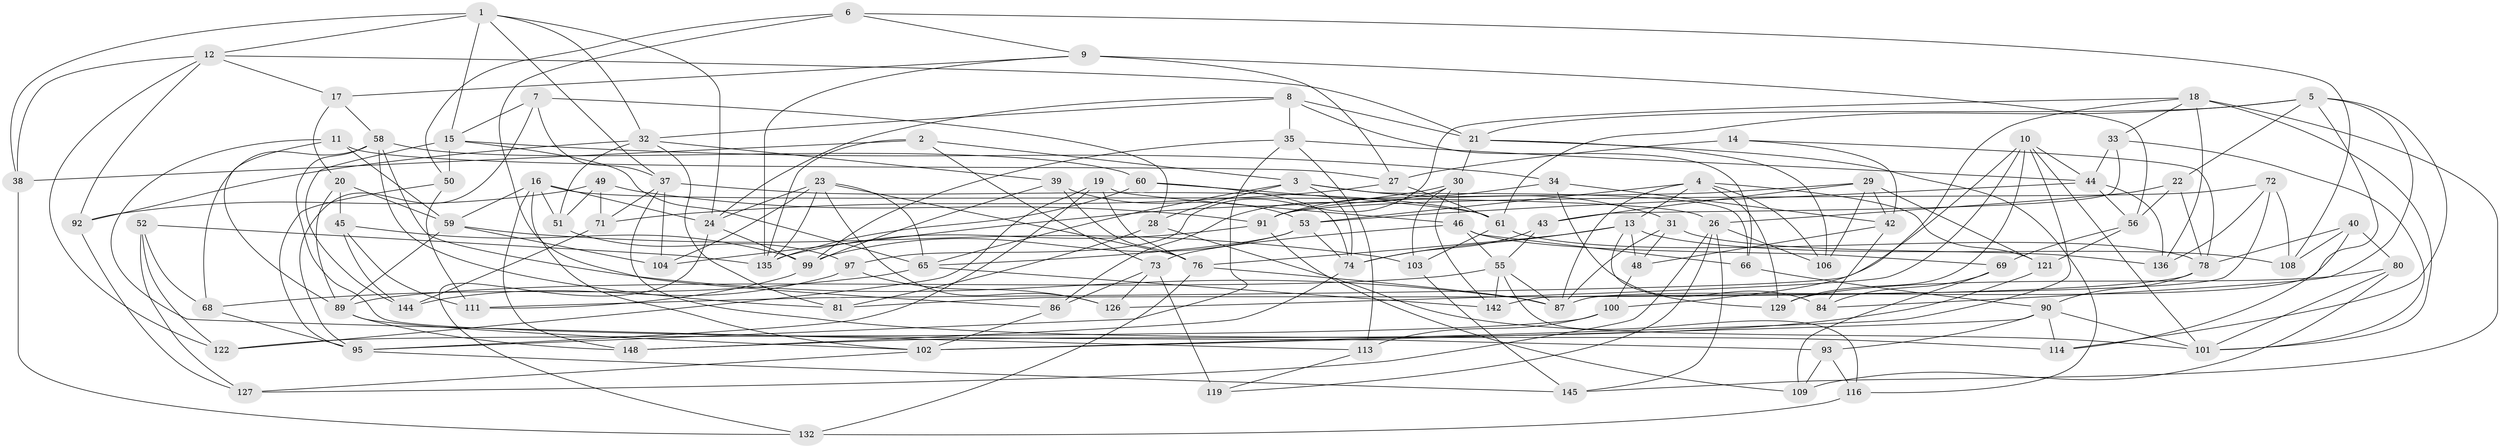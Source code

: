 // original degree distribution, {4: 1.0}
// Generated by graph-tools (version 1.1) at 2025/11/02/27/25 16:11:50]
// undirected, 103 vertices, 246 edges
graph export_dot {
graph [start="1"]
  node [color=gray90,style=filled];
  1 [super="+115"];
  2;
  3 [super="+83"];
  4 [super="+130"];
  5 [super="+131"];
  6;
  7;
  8 [super="+120"];
  9 [super="+70"];
  10 [super="+107"];
  11;
  12 [super="+147"];
  13 [super="+79"];
  14;
  15 [super="+75"];
  16 [super="+47"];
  17;
  18 [super="+57"];
  19;
  20;
  21 [super="+88"];
  22;
  23 [super="+25"];
  24 [super="+134"];
  26 [super="+94"];
  27 [super="+36"];
  28;
  29 [super="+54"];
  30 [super="+77"];
  31;
  32 [super="+41"];
  33;
  34;
  35 [super="+105"];
  37 [super="+128"];
  38;
  39;
  40;
  42 [super="+143"];
  43;
  44 [super="+82"];
  45;
  46 [super="+62"];
  48;
  49;
  50;
  51;
  52;
  53 [super="+85"];
  55 [super="+124"];
  56 [super="+96"];
  58 [super="+67"];
  59 [super="+64"];
  60;
  61 [super="+63"];
  65 [super="+117"];
  66;
  68;
  69;
  71;
  72;
  73 [super="+137"];
  74 [super="+146"];
  76 [super="+123"];
  78 [super="+139"];
  80;
  81;
  84;
  86;
  87 [super="+138"];
  89 [super="+125"];
  90 [super="+133"];
  91 [super="+98"];
  92;
  93;
  95 [super="+141"];
  97;
  99 [super="+118"];
  100;
  101 [super="+112"];
  102 [super="+110"];
  103;
  104;
  106;
  108;
  109;
  111;
  113;
  114;
  116;
  119;
  121;
  122;
  126;
  127;
  129;
  132;
  135 [super="+140"];
  136;
  142;
  144;
  145;
  148;
  1 -- 37;
  1 -- 38;
  1 -- 15;
  1 -- 12;
  1 -- 32;
  1 -- 24;
  2 -- 38;
  2 -- 135;
  2 -- 73;
  2 -- 3;
  3 -- 66;
  3 -- 28;
  3 -- 74;
  3 -- 65;
  3 -- 31;
  4 -- 121;
  4 -- 106;
  4 -- 13;
  4 -- 129;
  4 -- 87;
  4 -- 53;
  5 -- 61;
  5 -- 22;
  5 -- 114;
  5 -- 84;
  5 -- 87;
  5 -- 21;
  6 -- 86;
  6 -- 108;
  6 -- 50;
  6 -- 9;
  7 -- 95;
  7 -- 28;
  7 -- 37;
  7 -- 15;
  8 -- 35 [weight=2];
  8 -- 24;
  8 -- 32;
  8 -- 66;
  8 -- 21;
  9 -- 27;
  9 -- 135;
  9 -- 56 [weight=2];
  9 -- 17;
  10 -- 129;
  10 -- 126;
  10 -- 44;
  10 -- 101;
  10 -- 102;
  10 -- 111;
  11 -- 113;
  11 -- 27;
  11 -- 59;
  11 -- 89;
  12 -- 17;
  12 -- 92;
  12 -- 122;
  12 -- 38;
  12 -- 21;
  13 -- 74;
  13 -- 76;
  13 -- 48;
  13 -- 129;
  13 -- 108;
  14 -- 27 [weight=2];
  14 -- 42;
  14 -- 78;
  15 -- 50;
  15 -- 144;
  15 -- 34;
  15 -- 65;
  16 -- 26;
  16 -- 59;
  16 -- 51;
  16 -- 102;
  16 -- 148;
  16 -- 24;
  17 -- 20;
  17 -- 58;
  18 -- 145;
  18 -- 136;
  18 -- 100;
  18 -- 33;
  18 -- 97;
  18 -- 101;
  19 -- 76;
  19 -- 122;
  19 -- 95;
  19 -- 46;
  20 -- 59;
  20 -- 45;
  20 -- 89;
  21 -- 106;
  21 -- 30;
  21 -- 116;
  22 -- 26;
  22 -- 78;
  22 -- 56;
  23 -- 104;
  23 -- 126;
  23 -- 76;
  23 -- 65;
  23 -- 135;
  23 -- 24;
  24 -- 99;
  24 -- 132;
  26 -- 145;
  26 -- 127;
  26 -- 106;
  26 -- 119;
  27 -- 71;
  27 -- 61;
  28 -- 81;
  28 -- 101;
  29 -- 91;
  29 -- 43;
  29 -- 121;
  29 -- 42 [weight=2];
  29 -- 106;
  30 -- 86;
  30 -- 104;
  30 -- 103;
  30 -- 142;
  30 -- 46;
  31 -- 136;
  31 -- 87;
  31 -- 48;
  32 -- 92;
  32 -- 81;
  32 -- 51;
  32 -- 39;
  33 -- 101;
  33 -- 43;
  33 -- 44;
  34 -- 91;
  34 -- 84;
  34 -- 42;
  35 -- 113;
  35 -- 99;
  35 -- 95;
  35 -- 44;
  37 -- 61;
  37 -- 104;
  37 -- 114;
  37 -- 71;
  38 -- 132;
  39 -- 76;
  39 -- 53;
  39 -- 99;
  40 -- 108;
  40 -- 78;
  40 -- 114;
  40 -- 80;
  42 -- 48;
  42 -- 84;
  43 -- 55;
  43 -- 74;
  44 -- 136;
  44 -- 56;
  44 -- 53;
  45 -- 144;
  45 -- 111;
  45 -- 99;
  46 -- 69;
  46 -- 55;
  46 -- 73;
  46 -- 66;
  48 -- 100;
  49 -- 92;
  49 -- 51;
  49 -- 71;
  49 -- 91;
  50 -- 111;
  50 -- 95;
  51 -- 97;
  52 -- 122;
  52 -- 68;
  52 -- 127;
  52 -- 135;
  53 -- 74;
  53 -- 99;
  53 -- 65;
  55 -- 142;
  55 -- 89;
  55 -- 116;
  55 -- 87;
  56 -- 69;
  56 -- 121;
  58 -- 68;
  58 -- 93;
  58 -- 87;
  58 -- 81;
  58 -- 60;
  59 -- 103;
  59 -- 89;
  59 -- 104;
  60 -- 74;
  60 -- 135;
  60 -- 61;
  61 -- 78;
  61 -- 103;
  65 -- 142;
  65 -- 68;
  66 -- 90;
  68 -- 95;
  69 -- 109;
  69 -- 84;
  71 -- 144;
  72 -- 91;
  72 -- 142;
  72 -- 108;
  72 -- 136;
  73 -- 86;
  73 -- 119 [weight=2];
  73 -- 126;
  74 -- 148;
  76 -- 132;
  76 -- 87;
  78 -- 90;
  78 -- 81;
  80 -- 129;
  80 -- 101;
  80 -- 109;
  86 -- 102;
  89 -- 148;
  89 -- 102;
  90 -- 93;
  90 -- 114;
  90 -- 102;
  90 -- 101;
  91 -- 109;
  91 -- 135;
  92 -- 127;
  93 -- 116;
  93 -- 109;
  95 -- 145;
  97 -- 126;
  97 -- 144;
  99 -- 111;
  100 -- 113;
  100 -- 122;
  102 -- 127;
  103 -- 145;
  113 -- 119;
  116 -- 132;
  121 -- 148;
}
